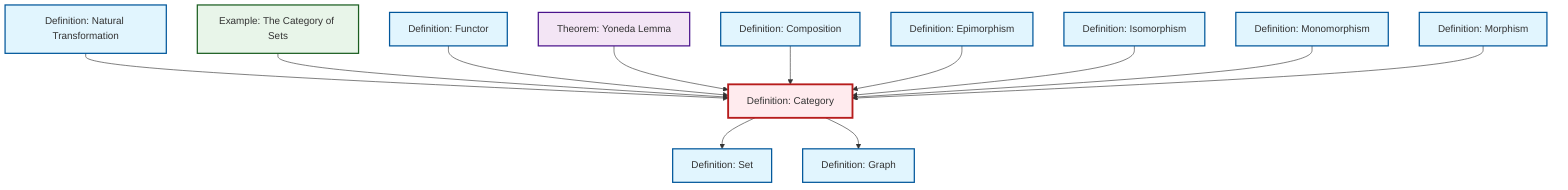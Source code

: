 graph TD
    classDef definition fill:#e1f5fe,stroke:#01579b,stroke-width:2px
    classDef theorem fill:#f3e5f5,stroke:#4a148c,stroke-width:2px
    classDef axiom fill:#fff3e0,stroke:#e65100,stroke-width:2px
    classDef example fill:#e8f5e9,stroke:#1b5e20,stroke-width:2px
    classDef current fill:#ffebee,stroke:#b71c1c,stroke-width:3px
    def-morphism["Definition: Morphism"]:::definition
    def-graph["Definition: Graph"]:::definition
    def-monomorphism["Definition: Monomorphism"]:::definition
    def-isomorphism["Definition: Isomorphism"]:::definition
    ex-set-category["Example: The Category of Sets"]:::example
    def-epimorphism["Definition: Epimorphism"]:::definition
    def-functor["Definition: Functor"]:::definition
    def-natural-transformation["Definition: Natural Transformation"]:::definition
    def-category["Definition: Category"]:::definition
    thm-yoneda["Theorem: Yoneda Lemma"]:::theorem
    def-composition["Definition: Composition"]:::definition
    def-set["Definition: Set"]:::definition
    def-natural-transformation --> def-category
    ex-set-category --> def-category
    def-functor --> def-category
    thm-yoneda --> def-category
    def-composition --> def-category
    def-epimorphism --> def-category
    def-category --> def-set
    def-isomorphism --> def-category
    def-monomorphism --> def-category
    def-morphism --> def-category
    def-category --> def-graph
    class def-category current